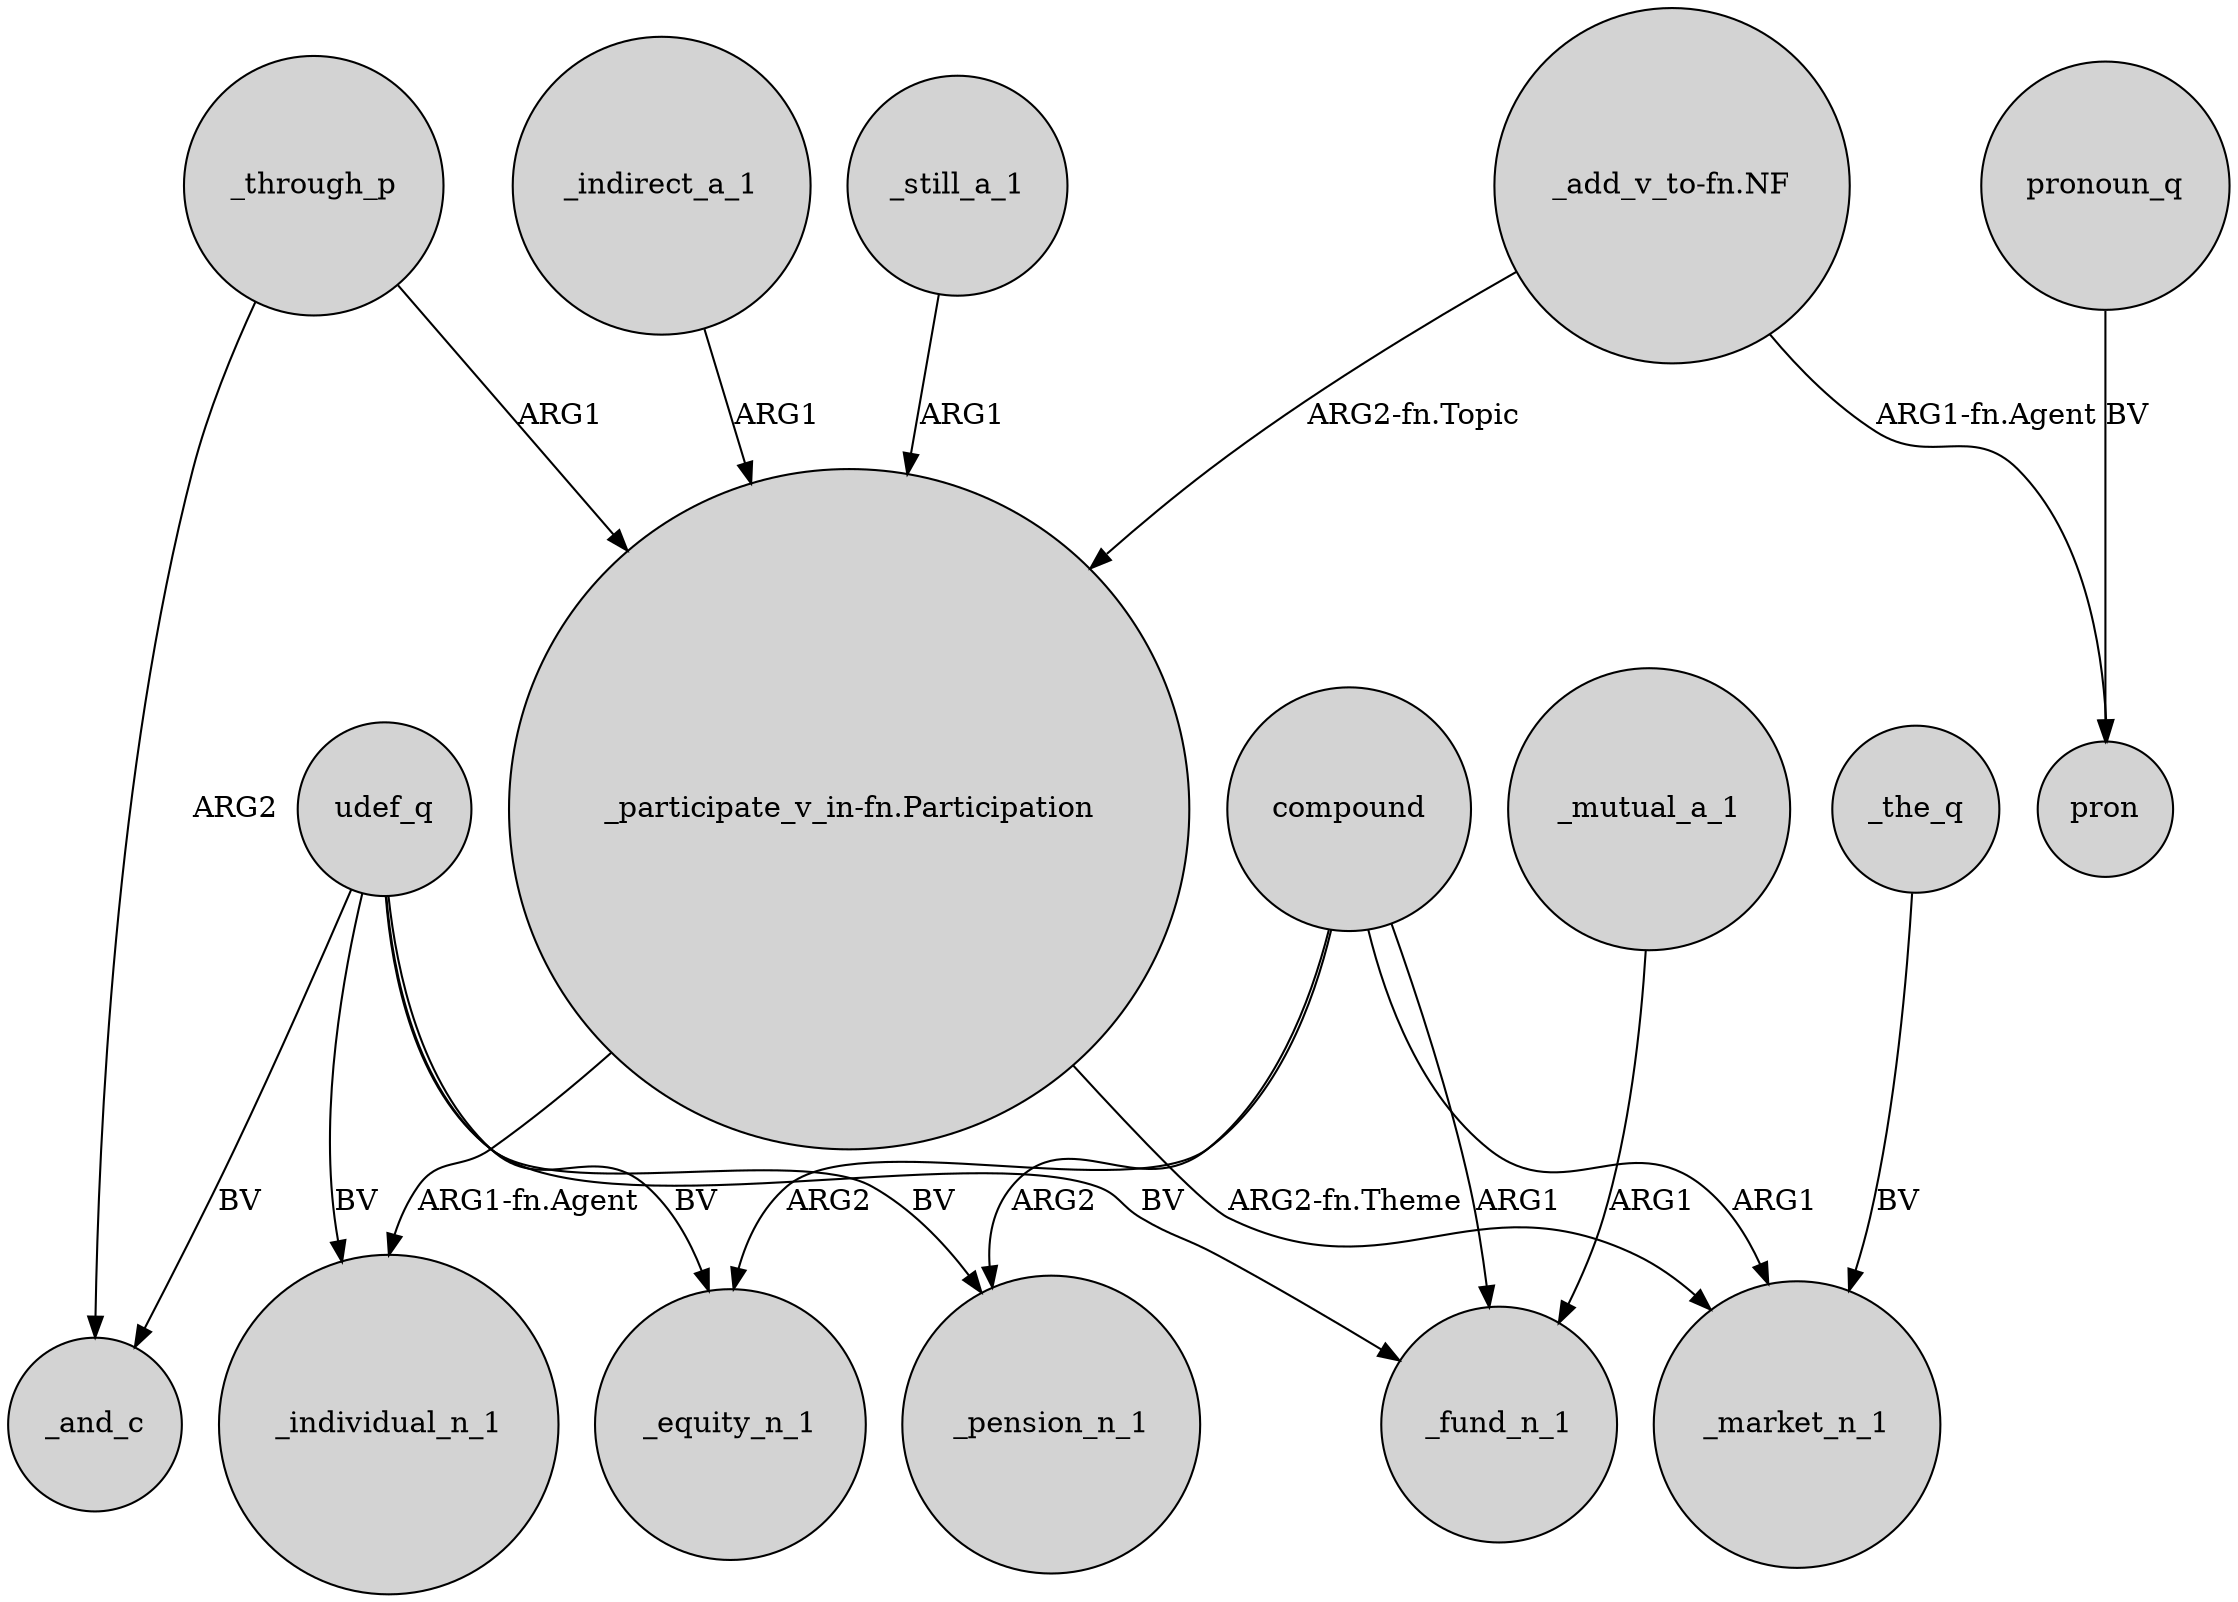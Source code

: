 digraph {
	node [shape=circle style=filled]
	"_add_v_to-fn.NF" -> "_participate_v_in-fn.Participation" [label="ARG2-fn.Topic"]
	_mutual_a_1 -> _fund_n_1 [label=ARG1]
	_still_a_1 -> "_participate_v_in-fn.Participation" [label=ARG1]
	_indirect_a_1 -> "_participate_v_in-fn.Participation" [label=ARG1]
	compound -> _pension_n_1 [label=ARG2]
	compound -> _equity_n_1 [label=ARG2]
	udef_q -> _individual_n_1 [label=BV]
	"_participate_v_in-fn.Participation" -> _market_n_1 [label="ARG2-fn.Theme"]
	"_participate_v_in-fn.Participation" -> _individual_n_1 [label="ARG1-fn.Agent"]
	_through_p -> _and_c [label=ARG2]
	pronoun_q -> pron [label=BV]
	_through_p -> "_participate_v_in-fn.Participation" [label=ARG1]
	udef_q -> _pension_n_1 [label=BV]
	udef_q -> _equity_n_1 [label=BV]
	udef_q -> _fund_n_1 [label=BV]
	"_add_v_to-fn.NF" -> pron [label="ARG1-fn.Agent"]
	compound -> _market_n_1 [label=ARG1]
	_the_q -> _market_n_1 [label=BV]
	udef_q -> _and_c [label=BV]
	compound -> _fund_n_1 [label=ARG1]
}
